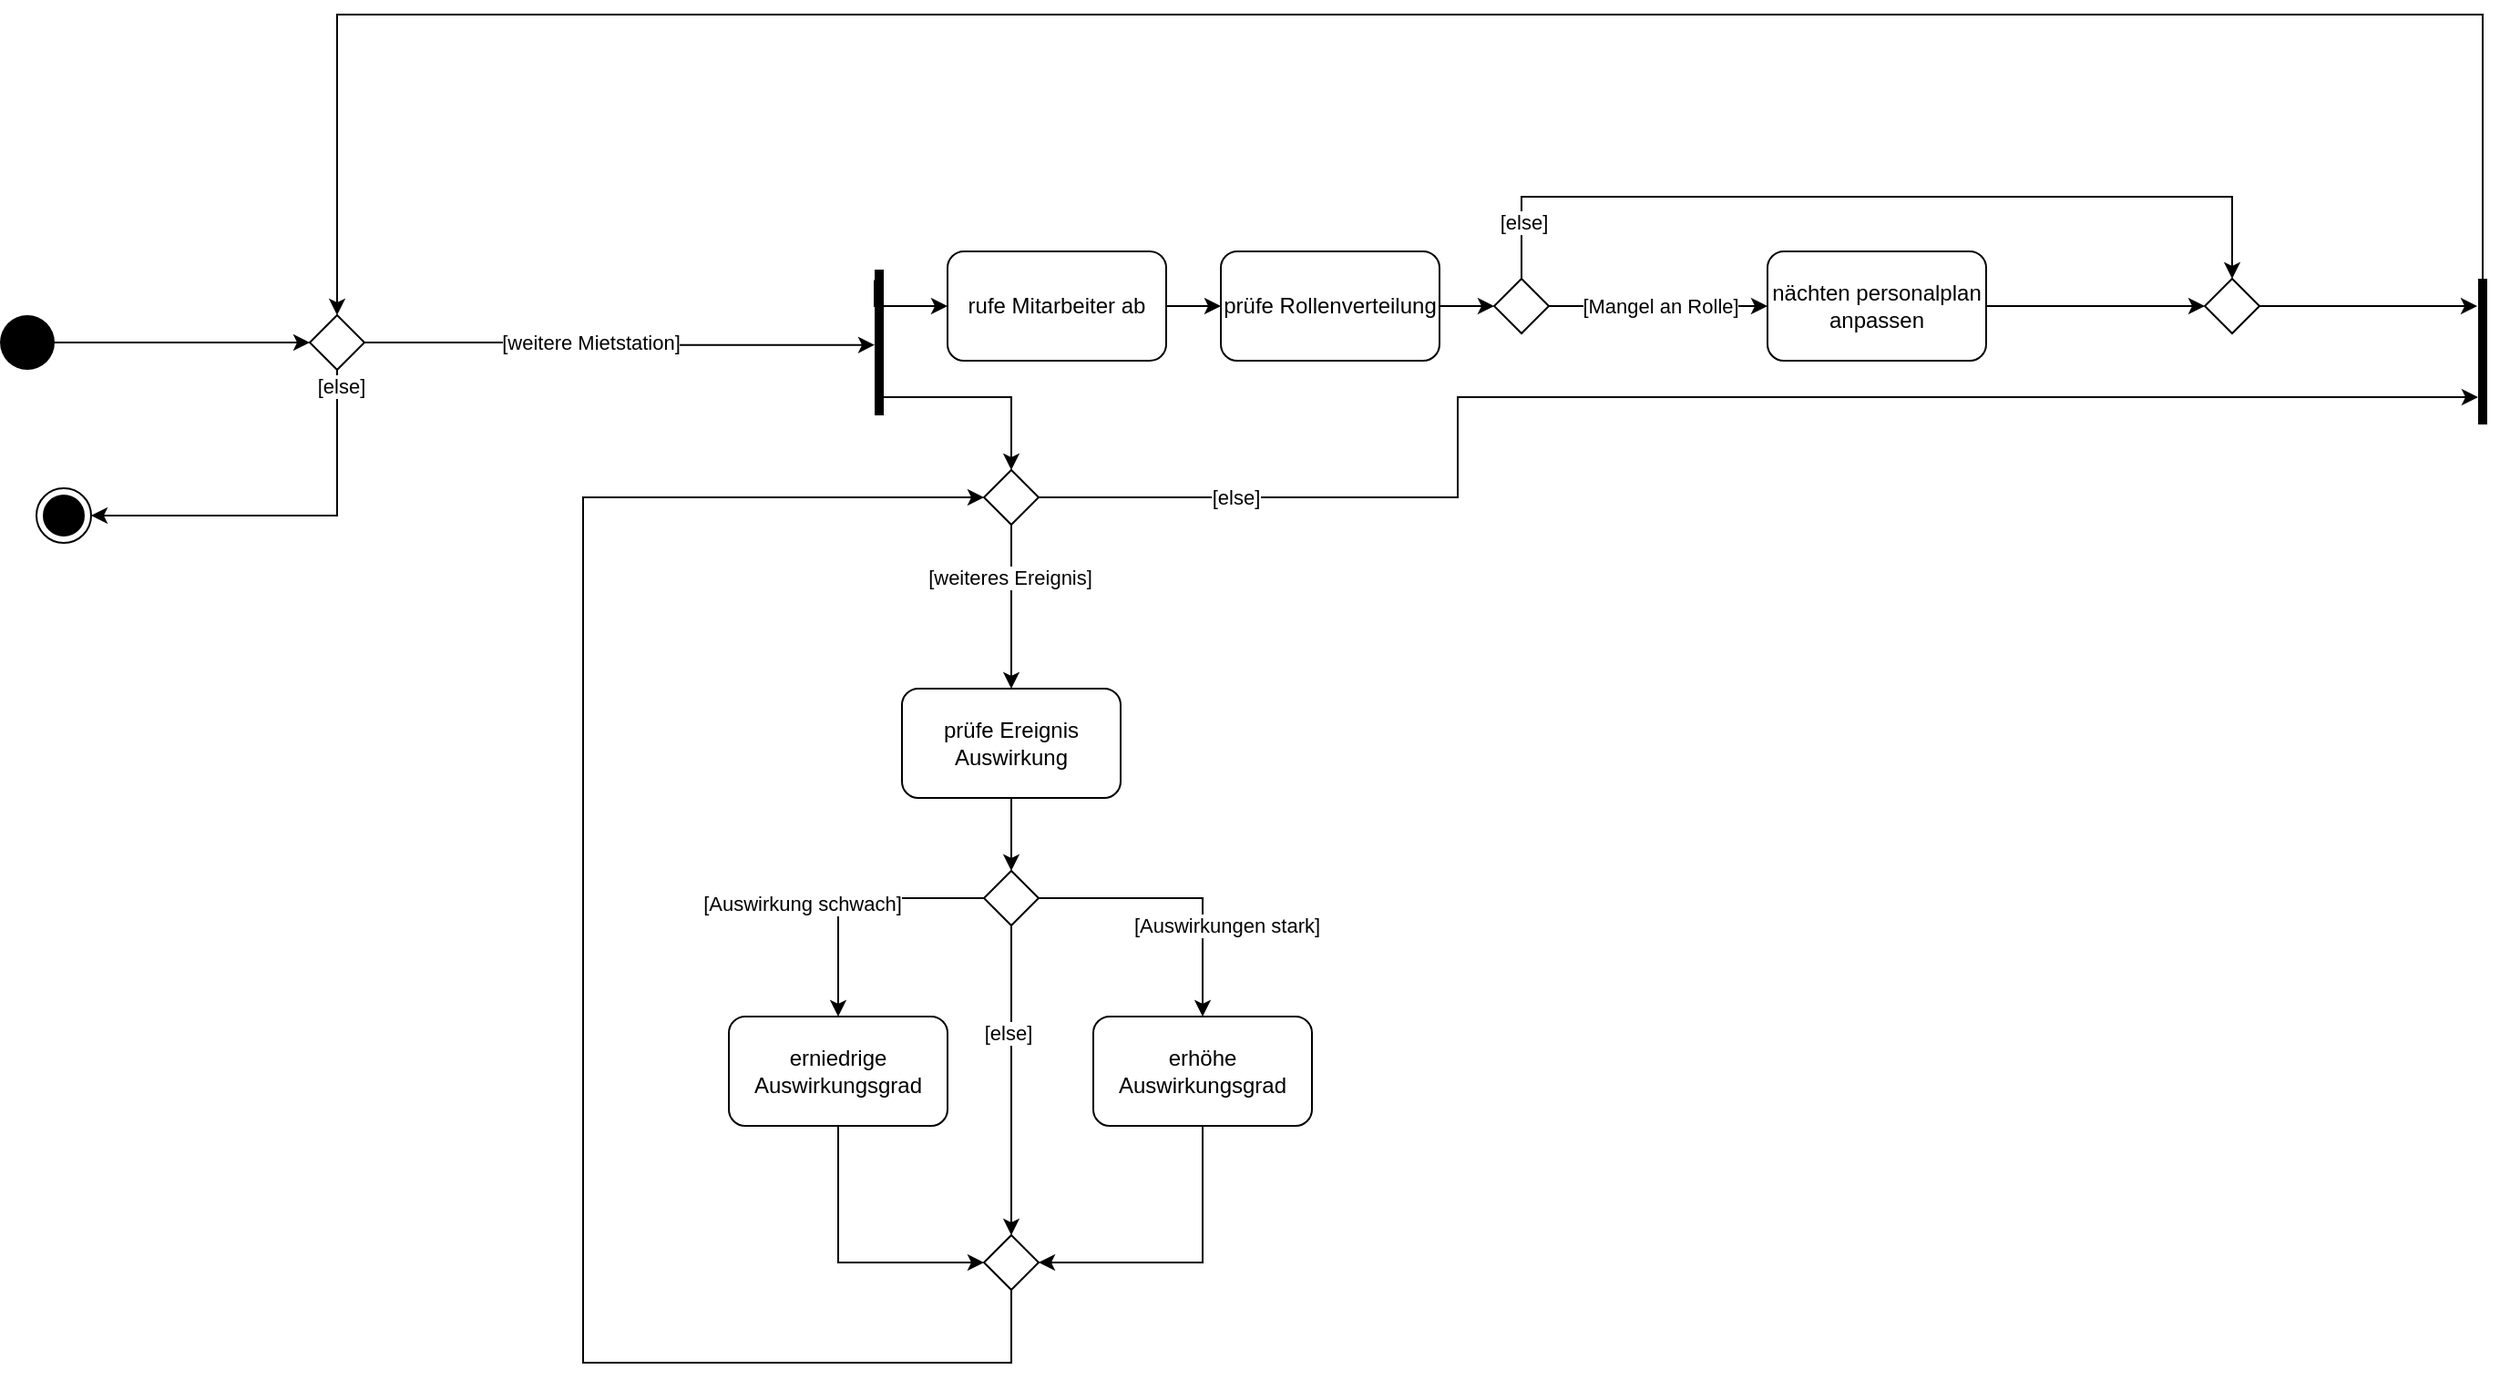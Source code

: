 <mxfile version="16.1.2" type="device"><diagram id="t8r6jcbtjAoI4g5qHGz0" name="Page-1"><mxGraphModel dx="1860" dy="987" grid="1" gridSize="10" guides="1" tooltips="1" connect="1" arrows="1" fold="1" page="1" pageScale="1" pageWidth="850" pageHeight="1100" math="0" shadow="0"><root><mxCell id="0"/><mxCell id="1" parent="0"/><mxCell id="XjKsUI63GCD_gRbRc7GC-7" style="edgeStyle=orthogonalEdgeStyle;rounded=0;orthogonalLoop=1;jettySize=auto;html=1;entryX=0;entryY=0.5;entryDx=0;entryDy=0;" parent="1" source="XjKsUI63GCD_gRbRc7GC-1" target="aIQ8BcRoHdl1CTgyYBR8-4" edge="1"><mxGeometry relative="1" as="geometry"><mxPoint x="230" y="300" as="targetPoint"/></mxGeometry></mxCell><mxCell id="XjKsUI63GCD_gRbRc7GC-1" value="" style="ellipse;fillColor=#000000;strokeColor=none;" parent="1" vertex="1"><mxGeometry x="60" y="285" width="30" height="30" as="geometry"/></mxCell><mxCell id="XjKsUI63GCD_gRbRc7GC-2" value="" style="ellipse;html=1;shape=endState;fillColor=#000000;strokeColor=#000000;" parent="1" vertex="1"><mxGeometry x="80" y="380" width="30" height="30" as="geometry"/></mxCell><mxCell id="XjKsUI63GCD_gRbRc7GC-26" style="edgeStyle=orthogonalEdgeStyle;rounded=0;orthogonalLoop=1;jettySize=auto;html=1;entryX=1;entryY=0.5;entryDx=0;entryDy=0;exitX=0.5;exitY=0;exitDx=0;exitDy=0;" parent="1" source="aIQ8BcRoHdl1CTgyYBR8-4" target="XjKsUI63GCD_gRbRc7GC-2" edge="1"><mxGeometry relative="1" as="geometry"><Array as="points"><mxPoint x="245" y="395"/></Array><mxPoint x="245" y="285" as="sourcePoint"/></mxGeometry></mxCell><mxCell id="XjKsUI63GCD_gRbRc7GC-28" value="[else]" style="edgeLabel;html=1;align=center;verticalAlign=middle;resizable=0;points=[];" parent="XjKsUI63GCD_gRbRc7GC-26" vertex="1" connectable="0"><mxGeometry x="-0.681" y="2" relative="1" as="geometry"><mxPoint as="offset"/></mxGeometry></mxCell><mxCell id="aIQ8BcRoHdl1CTgyYBR8-7" value="" style="edgeStyle=orthogonalEdgeStyle;rounded=0;orthogonalLoop=1;jettySize=auto;html=1;entryX=0;entryY=0.517;entryDx=0;entryDy=0;entryPerimeter=0;" edge="1" parent="1" source="aIQ8BcRoHdl1CTgyYBR8-4" target="aIQ8BcRoHdl1CTgyYBR8-9"><mxGeometry relative="1" as="geometry"><mxPoint x="530" y="300" as="targetPoint"/></mxGeometry></mxCell><mxCell id="aIQ8BcRoHdl1CTgyYBR8-8" value="[weitere Mietstation]" style="edgeLabel;html=1;align=center;verticalAlign=middle;resizable=0;points=[];" vertex="1" connectable="0" parent="aIQ8BcRoHdl1CTgyYBR8-7"><mxGeometry x="-0.398" y="-2" relative="1" as="geometry"><mxPoint x="39" y="-2" as="offset"/></mxGeometry></mxCell><mxCell id="aIQ8BcRoHdl1CTgyYBR8-4" value="" style="rhombus;" vertex="1" parent="1"><mxGeometry x="230" y="285" width="30" height="30" as="geometry"/></mxCell><mxCell id="aIQ8BcRoHdl1CTgyYBR8-11" style="edgeStyle=orthogonalEdgeStyle;rounded=0;orthogonalLoop=1;jettySize=auto;html=1;entryX=0;entryY=0.5;entryDx=0;entryDy=0;exitX=0;exitY=0.072;exitDx=0;exitDy=0;exitPerimeter=0;" edge="1" parent="1" source="aIQ8BcRoHdl1CTgyYBR8-9" target="aIQ8BcRoHdl1CTgyYBR8-10"><mxGeometry relative="1" as="geometry"><Array as="points"><mxPoint x="540" y="280"/></Array></mxGeometry></mxCell><mxCell id="aIQ8BcRoHdl1CTgyYBR8-12" style="edgeStyle=orthogonalEdgeStyle;rounded=0;orthogonalLoop=1;jettySize=auto;html=1;entryX=0.5;entryY=0;entryDx=0;entryDy=0;" edge="1" parent="1" source="aIQ8BcRoHdl1CTgyYBR8-9" target="aIQ8BcRoHdl1CTgyYBR8-13"><mxGeometry relative="1" as="geometry"><mxPoint x="660" y="330" as="targetPoint"/><Array as="points"><mxPoint x="615" y="330"/></Array></mxGeometry></mxCell><mxCell id="aIQ8BcRoHdl1CTgyYBR8-9" value="" style="html=1;points=[];perimeter=orthogonalPerimeter;fillColor=#000000;strokeColor=none;" vertex="1" parent="1"><mxGeometry x="540" y="260" width="5" height="80" as="geometry"/></mxCell><mxCell id="aIQ8BcRoHdl1CTgyYBR8-16" style="edgeStyle=orthogonalEdgeStyle;rounded=0;orthogonalLoop=1;jettySize=auto;html=1;entryX=0;entryY=0.5;entryDx=0;entryDy=0;" edge="1" parent="1" source="aIQ8BcRoHdl1CTgyYBR8-10" target="aIQ8BcRoHdl1CTgyYBR8-17"><mxGeometry relative="1" as="geometry"><mxPoint x="1050" y="280" as="targetPoint"/></mxGeometry></mxCell><mxCell id="aIQ8BcRoHdl1CTgyYBR8-10" value="rufe Mitarbeiter ab" style="rounded=1;whiteSpace=wrap;html=1;" vertex="1" parent="1"><mxGeometry x="580" y="250" width="120" height="60" as="geometry"/></mxCell><mxCell id="aIQ8BcRoHdl1CTgyYBR8-36" style="edgeStyle=orthogonalEdgeStyle;rounded=0;orthogonalLoop=1;jettySize=auto;html=1;entryX=0.5;entryY=0;entryDx=0;entryDy=0;exitX=0.5;exitY=1;exitDx=0;exitDy=0;" edge="1" parent="1" source="aIQ8BcRoHdl1CTgyYBR8-13" target="aIQ8BcRoHdl1CTgyYBR8-18"><mxGeometry relative="1" as="geometry"><Array as="points"><mxPoint x="615" y="430"/><mxPoint x="615" y="430"/></Array></mxGeometry></mxCell><mxCell id="aIQ8BcRoHdl1CTgyYBR8-37" value="[weiteres Ereignis]" style="edgeLabel;html=1;align=center;verticalAlign=middle;resizable=0;points=[];" vertex="1" connectable="0" parent="aIQ8BcRoHdl1CTgyYBR8-36"><mxGeometry x="-0.351" y="-1" relative="1" as="geometry"><mxPoint as="offset"/></mxGeometry></mxCell><mxCell id="aIQ8BcRoHdl1CTgyYBR8-39" style="edgeStyle=orthogonalEdgeStyle;rounded=0;orthogonalLoop=1;jettySize=auto;html=1;" edge="1" parent="1" source="aIQ8BcRoHdl1CTgyYBR8-13" target="aIQ8BcRoHdl1CTgyYBR8-41"><mxGeometry relative="1" as="geometry"><mxPoint x="1087" y="330" as="targetPoint"/><Array as="points"><mxPoint x="860" y="385"/><mxPoint x="860" y="330"/></Array></mxGeometry></mxCell><mxCell id="aIQ8BcRoHdl1CTgyYBR8-40" value="[else]" style="edgeLabel;html=1;align=center;verticalAlign=middle;resizable=0;points=[];" vertex="1" connectable="0" parent="aIQ8BcRoHdl1CTgyYBR8-39"><mxGeometry x="-0.752" y="-3" relative="1" as="geometry"><mxPoint x="3" y="-3" as="offset"/></mxGeometry></mxCell><mxCell id="aIQ8BcRoHdl1CTgyYBR8-13" value="" style="rhombus;" vertex="1" parent="1"><mxGeometry x="600" y="370" width="30" height="30" as="geometry"/></mxCell><mxCell id="aIQ8BcRoHdl1CTgyYBR8-46" style="edgeStyle=orthogonalEdgeStyle;rounded=0;orthogonalLoop=1;jettySize=auto;html=1;entryX=0;entryY=0.5;entryDx=0;entryDy=0;" edge="1" parent="1" source="aIQ8BcRoHdl1CTgyYBR8-17" target="aIQ8BcRoHdl1CTgyYBR8-45"><mxGeometry relative="1" as="geometry"/></mxCell><mxCell id="aIQ8BcRoHdl1CTgyYBR8-17" value="prüfe Rollenverteilung" style="rounded=1;whiteSpace=wrap;html=1;" vertex="1" parent="1"><mxGeometry x="730" y="250" width="120" height="60" as="geometry"/></mxCell><mxCell id="aIQ8BcRoHdl1CTgyYBR8-23" style="edgeStyle=orthogonalEdgeStyle;rounded=0;orthogonalLoop=1;jettySize=auto;html=1;entryX=0.5;entryY=0;entryDx=0;entryDy=0;" edge="1" parent="1" source="aIQ8BcRoHdl1CTgyYBR8-18" target="aIQ8BcRoHdl1CTgyYBR8-22"><mxGeometry relative="1" as="geometry"/></mxCell><mxCell id="aIQ8BcRoHdl1CTgyYBR8-18" value="prüfe Ereignis Auswirkung" style="rounded=1;whiteSpace=wrap;html=1;" vertex="1" parent="1"><mxGeometry x="555" y="490" width="120" height="60" as="geometry"/></mxCell><mxCell id="aIQ8BcRoHdl1CTgyYBR8-25" value="" style="edgeStyle=orthogonalEdgeStyle;rounded=0;orthogonalLoop=1;jettySize=auto;html=1;exitX=1;exitY=0.5;exitDx=0;exitDy=0;" edge="1" parent="1" source="aIQ8BcRoHdl1CTgyYBR8-22" target="aIQ8BcRoHdl1CTgyYBR8-24"><mxGeometry relative="1" as="geometry"/></mxCell><mxCell id="aIQ8BcRoHdl1CTgyYBR8-26" value="[Auswirkungen stark]" style="edgeLabel;html=1;align=center;verticalAlign=middle;resizable=0;points=[];" vertex="1" connectable="0" parent="aIQ8BcRoHdl1CTgyYBR8-25"><mxGeometry x="0.057" y="-1" relative="1" as="geometry"><mxPoint x="21" y="14" as="offset"/></mxGeometry></mxCell><mxCell id="aIQ8BcRoHdl1CTgyYBR8-27" style="edgeStyle=orthogonalEdgeStyle;rounded=0;orthogonalLoop=1;jettySize=auto;html=1;entryX=0.5;entryY=0;entryDx=0;entryDy=0;exitX=0;exitY=0.5;exitDx=0;exitDy=0;" edge="1" parent="1" source="aIQ8BcRoHdl1CTgyYBR8-22" target="aIQ8BcRoHdl1CTgyYBR8-29"><mxGeometry relative="1" as="geometry"><mxPoint x="550" y="670" as="targetPoint"/></mxGeometry></mxCell><mxCell id="aIQ8BcRoHdl1CTgyYBR8-28" value="[Auswirkung schwach]" style="edgeLabel;html=1;align=center;verticalAlign=middle;resizable=0;points=[];" vertex="1" connectable="0" parent="aIQ8BcRoHdl1CTgyYBR8-27"><mxGeometry x="0.231" y="-1" relative="1" as="geometry"><mxPoint x="-19" y="-6" as="offset"/></mxGeometry></mxCell><mxCell id="aIQ8BcRoHdl1CTgyYBR8-31" style="edgeStyle=orthogonalEdgeStyle;rounded=0;orthogonalLoop=1;jettySize=auto;html=1;entryX=0.5;entryY=0;entryDx=0;entryDy=0;" edge="1" parent="1" source="aIQ8BcRoHdl1CTgyYBR8-22" target="aIQ8BcRoHdl1CTgyYBR8-30"><mxGeometry relative="1" as="geometry"/></mxCell><mxCell id="aIQ8BcRoHdl1CTgyYBR8-38" value="[else]" style="edgeLabel;html=1;align=center;verticalAlign=middle;resizable=0;points=[];" vertex="1" connectable="0" parent="aIQ8BcRoHdl1CTgyYBR8-31"><mxGeometry x="-0.305" y="-2" relative="1" as="geometry"><mxPoint as="offset"/></mxGeometry></mxCell><mxCell id="aIQ8BcRoHdl1CTgyYBR8-22" value="" style="rhombus;" vertex="1" parent="1"><mxGeometry x="600" y="590" width="30" height="30" as="geometry"/></mxCell><mxCell id="aIQ8BcRoHdl1CTgyYBR8-32" style="edgeStyle=orthogonalEdgeStyle;rounded=0;orthogonalLoop=1;jettySize=auto;html=1;entryX=1;entryY=0.5;entryDx=0;entryDy=0;" edge="1" parent="1" source="aIQ8BcRoHdl1CTgyYBR8-24" target="aIQ8BcRoHdl1CTgyYBR8-30"><mxGeometry relative="1" as="geometry"><Array as="points"><mxPoint x="720" y="805"/></Array></mxGeometry></mxCell><mxCell id="aIQ8BcRoHdl1CTgyYBR8-24" value="erhöhe Auswirkungsgrad" style="rounded=1;whiteSpace=wrap;html=1;" vertex="1" parent="1"><mxGeometry x="660" y="670" width="120" height="60" as="geometry"/></mxCell><mxCell id="aIQ8BcRoHdl1CTgyYBR8-33" style="edgeStyle=orthogonalEdgeStyle;rounded=0;orthogonalLoop=1;jettySize=auto;html=1;entryX=0;entryY=0.5;entryDx=0;entryDy=0;" edge="1" parent="1" source="aIQ8BcRoHdl1CTgyYBR8-29" target="aIQ8BcRoHdl1CTgyYBR8-30"><mxGeometry relative="1" as="geometry"><mxPoint x="520" y="810" as="targetPoint"/><Array as="points"><mxPoint x="520" y="805"/></Array></mxGeometry></mxCell><mxCell id="aIQ8BcRoHdl1CTgyYBR8-29" value="erniedrige Auswirkungsgrad" style="rounded=1;whiteSpace=wrap;html=1;" vertex="1" parent="1"><mxGeometry x="460" y="670" width="120" height="60" as="geometry"/></mxCell><mxCell id="aIQ8BcRoHdl1CTgyYBR8-34" style="edgeStyle=orthogonalEdgeStyle;rounded=0;orthogonalLoop=1;jettySize=auto;html=1;entryX=0;entryY=0.5;entryDx=0;entryDy=0;" edge="1" parent="1" source="aIQ8BcRoHdl1CTgyYBR8-30" target="aIQ8BcRoHdl1CTgyYBR8-13"><mxGeometry relative="1" as="geometry"><Array as="points"><mxPoint x="615" y="860"/><mxPoint x="380" y="860"/><mxPoint x="380" y="385"/></Array></mxGeometry></mxCell><mxCell id="aIQ8BcRoHdl1CTgyYBR8-30" value="" style="rhombus;" vertex="1" parent="1"><mxGeometry x="600" y="790" width="30" height="30" as="geometry"/></mxCell><mxCell id="aIQ8BcRoHdl1CTgyYBR8-52" style="edgeStyle=orthogonalEdgeStyle;rounded=0;orthogonalLoop=1;jettySize=auto;html=1;entryX=0.5;entryY=0;entryDx=0;entryDy=0;" edge="1" parent="1" source="aIQ8BcRoHdl1CTgyYBR8-41" target="aIQ8BcRoHdl1CTgyYBR8-4"><mxGeometry relative="1" as="geometry"><mxPoint x="1440" y="210" as="targetPoint"/><Array as="points"><mxPoint x="1423" y="120"/><mxPoint x="245" y="120"/></Array></mxGeometry></mxCell><mxCell id="aIQ8BcRoHdl1CTgyYBR8-41" value="" style="html=1;points=[];perimeter=orthogonalPerimeter;fillColor=#000000;strokeColor=none;" vertex="1" parent="1"><mxGeometry x="1420" y="265" width="5" height="80" as="geometry"/></mxCell><mxCell id="aIQ8BcRoHdl1CTgyYBR8-48" value="" style="edgeStyle=orthogonalEdgeStyle;rounded=0;orthogonalLoop=1;jettySize=auto;html=1;" edge="1" parent="1" source="aIQ8BcRoHdl1CTgyYBR8-45" target="aIQ8BcRoHdl1CTgyYBR8-47"><mxGeometry relative="1" as="geometry"/></mxCell><mxCell id="aIQ8BcRoHdl1CTgyYBR8-53" value="[Mangel an Rolle]" style="edgeLabel;html=1;align=center;verticalAlign=middle;resizable=0;points=[];" vertex="1" connectable="0" parent="aIQ8BcRoHdl1CTgyYBR8-48"><mxGeometry x="-0.259" y="-1" relative="1" as="geometry"><mxPoint x="16" y="-1" as="offset"/></mxGeometry></mxCell><mxCell id="aIQ8BcRoHdl1CTgyYBR8-54" style="edgeStyle=orthogonalEdgeStyle;rounded=0;orthogonalLoop=1;jettySize=auto;html=1;entryX=0.5;entryY=0;entryDx=0;entryDy=0;" edge="1" parent="1" source="aIQ8BcRoHdl1CTgyYBR8-45" target="aIQ8BcRoHdl1CTgyYBR8-49"><mxGeometry relative="1" as="geometry"><Array as="points"><mxPoint x="895" y="220"/><mxPoint x="1285" y="220"/></Array></mxGeometry></mxCell><mxCell id="aIQ8BcRoHdl1CTgyYBR8-55" value="[else]" style="edgeLabel;html=1;align=center;verticalAlign=middle;resizable=0;points=[];" vertex="1" connectable="0" parent="aIQ8BcRoHdl1CTgyYBR8-54"><mxGeometry x="-0.871" y="-1" relative="1" as="geometry"><mxPoint as="offset"/></mxGeometry></mxCell><mxCell id="aIQ8BcRoHdl1CTgyYBR8-45" value="" style="rhombus;" vertex="1" parent="1"><mxGeometry x="880" y="265" width="30" height="30" as="geometry"/></mxCell><mxCell id="aIQ8BcRoHdl1CTgyYBR8-50" style="edgeStyle=orthogonalEdgeStyle;rounded=0;orthogonalLoop=1;jettySize=auto;html=1;entryX=0;entryY=0.5;entryDx=0;entryDy=0;" edge="1" parent="1" source="aIQ8BcRoHdl1CTgyYBR8-47" target="aIQ8BcRoHdl1CTgyYBR8-49"><mxGeometry relative="1" as="geometry"/></mxCell><mxCell id="aIQ8BcRoHdl1CTgyYBR8-47" value="nächten personalplan anpassen" style="rounded=1;whiteSpace=wrap;html=1;" vertex="1" parent="1"><mxGeometry x="1030" y="250" width="120" height="60" as="geometry"/></mxCell><mxCell id="aIQ8BcRoHdl1CTgyYBR8-51" style="edgeStyle=orthogonalEdgeStyle;rounded=0;orthogonalLoop=1;jettySize=auto;html=1;entryX=-0.097;entryY=0.188;entryDx=0;entryDy=0;entryPerimeter=0;" edge="1" parent="1" source="aIQ8BcRoHdl1CTgyYBR8-49" target="aIQ8BcRoHdl1CTgyYBR8-41"><mxGeometry relative="1" as="geometry"/></mxCell><mxCell id="aIQ8BcRoHdl1CTgyYBR8-49" value="" style="rhombus;" vertex="1" parent="1"><mxGeometry x="1270" y="265" width="30" height="30" as="geometry"/></mxCell></root></mxGraphModel></diagram></mxfile>